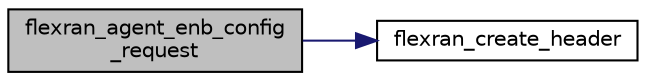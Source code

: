 digraph "flexran_agent_enb_config_request"
{
 // LATEX_PDF_SIZE
  edge [fontname="Helvetica",fontsize="10",labelfontname="Helvetica",labelfontsize="10"];
  node [fontname="Helvetica",fontsize="10",shape=record];
  rankdir="LR";
  Node1 [label="flexran_agent_enb_config\l_request",height=0.2,width=0.4,color="black", fillcolor="grey75", style="filled", fontcolor="black",tooltip=" "];
  Node1 -> Node2 [color="midnightblue",fontsize="10",style="solid",fontname="Helvetica"];
  Node2 [label="flexran_create_header",height=0.2,width=0.4,color="black", fillcolor="white", style="filled",URL="$flexran__agent__common_8c.html#ab40476ddd945b7e41ec31201bf210e99",tooltip=" "];
}
